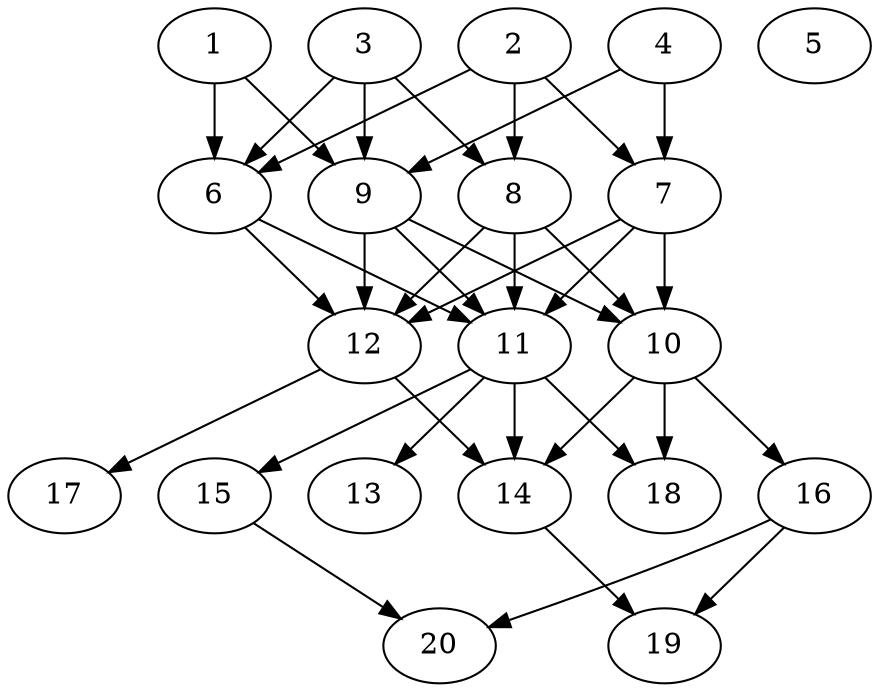 // DAG automatically generated by daggen at Tue Jul 23 14:33:40 2019
// ./daggen --dot -n 20 --ccr 0.3 --fat 0.6 --regular 0.5 --density 0.8 --mindata 5242880 --maxdata 52428800 
digraph G {
  1 [size="173335893", alpha="0.08", expect_size="52000768"] 
  1 -> 6 [size ="52000768"]
  1 -> 9 [size ="52000768"]
  2 [size="18066773", alpha="0.01", expect_size="5420032"] 
  2 -> 6 [size ="5420032"]
  2 -> 7 [size ="5420032"]
  2 -> 8 [size ="5420032"]
  3 [size="62300160", alpha="0.12", expect_size="18690048"] 
  3 -> 6 [size ="18690048"]
  3 -> 8 [size ="18690048"]
  3 -> 9 [size ="18690048"]
  4 [size="28880213", alpha="0.09", expect_size="8664064"] 
  4 -> 7 [size ="8664064"]
  4 -> 9 [size ="8664064"]
  5 [size="100020907", alpha="0.12", expect_size="30006272"] 
  6 [size="105844053", alpha="0.02", expect_size="31753216"] 
  6 -> 11 [size ="31753216"]
  6 -> 12 [size ="31753216"]
  7 [size="22432427", alpha="0.13", expect_size="6729728"] 
  7 -> 10 [size ="6729728"]
  7 -> 11 [size ="6729728"]
  7 -> 12 [size ="6729728"]
  8 [size="120555520", alpha="0.06", expect_size="36166656"] 
  8 -> 10 [size ="36166656"]
  8 -> 11 [size ="36166656"]
  8 -> 12 [size ="36166656"]
  9 [size="59146240", alpha="0.16", expect_size="17743872"] 
  9 -> 10 [size ="17743872"]
  9 -> 11 [size ="17743872"]
  9 -> 12 [size ="17743872"]
  10 [size="101474987", alpha="0.08", expect_size="30442496"] 
  10 -> 14 [size ="30442496"]
  10 -> 16 [size ="30442496"]
  10 -> 18 [size ="30442496"]
  11 [size="72444587", alpha="0.11", expect_size="21733376"] 
  11 -> 13 [size ="21733376"]
  11 -> 14 [size ="21733376"]
  11 -> 15 [size ="21733376"]
  11 -> 18 [size ="21733376"]
  12 [size="132406613", alpha="0.04", expect_size="39721984"] 
  12 -> 14 [size ="39721984"]
  12 -> 17 [size ="39721984"]
  13 [size="144148480", alpha="0.17", expect_size="43244544"] 
  14 [size="79462400", alpha="0.14", expect_size="23838720"] 
  14 -> 19 [size ="23838720"]
  15 [size="148572160", alpha="0.07", expect_size="44571648"] 
  15 -> 20 [size ="44571648"]
  16 [size="89518080", alpha="0.04", expect_size="26855424"] 
  16 -> 19 [size ="26855424"]
  16 -> 20 [size ="26855424"]
  17 [size="108919467", alpha="0.18", expect_size="32675840"] 
  18 [size="54732800", alpha="0.07", expect_size="16419840"] 
  19 [size="104724480", alpha="0.12", expect_size="31417344"] 
  20 [size="71652693", alpha="0.18", expect_size="21495808"] 
}
